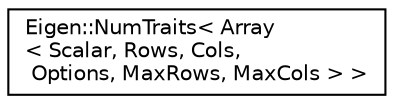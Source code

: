 digraph "Graphical Class Hierarchy"
{
  edge [fontname="Helvetica",fontsize="10",labelfontname="Helvetica",labelfontsize="10"];
  node [fontname="Helvetica",fontsize="10",shape=record];
  rankdir="LR";
  Node1 [label="Eigen::NumTraits\< Array\l\< Scalar, Rows, Cols,\l Options, MaxRows, MaxCols \> \>",height=0.2,width=0.4,color="black", fillcolor="white", style="filled",URL="$struct_eigen_1_1_num_traits_3_01_array_3_01_scalar_00_01_rows_00_01_cols_00_01_options_00_01_max_rows_00_01_max_cols_01_4_01_4.html"];
}
